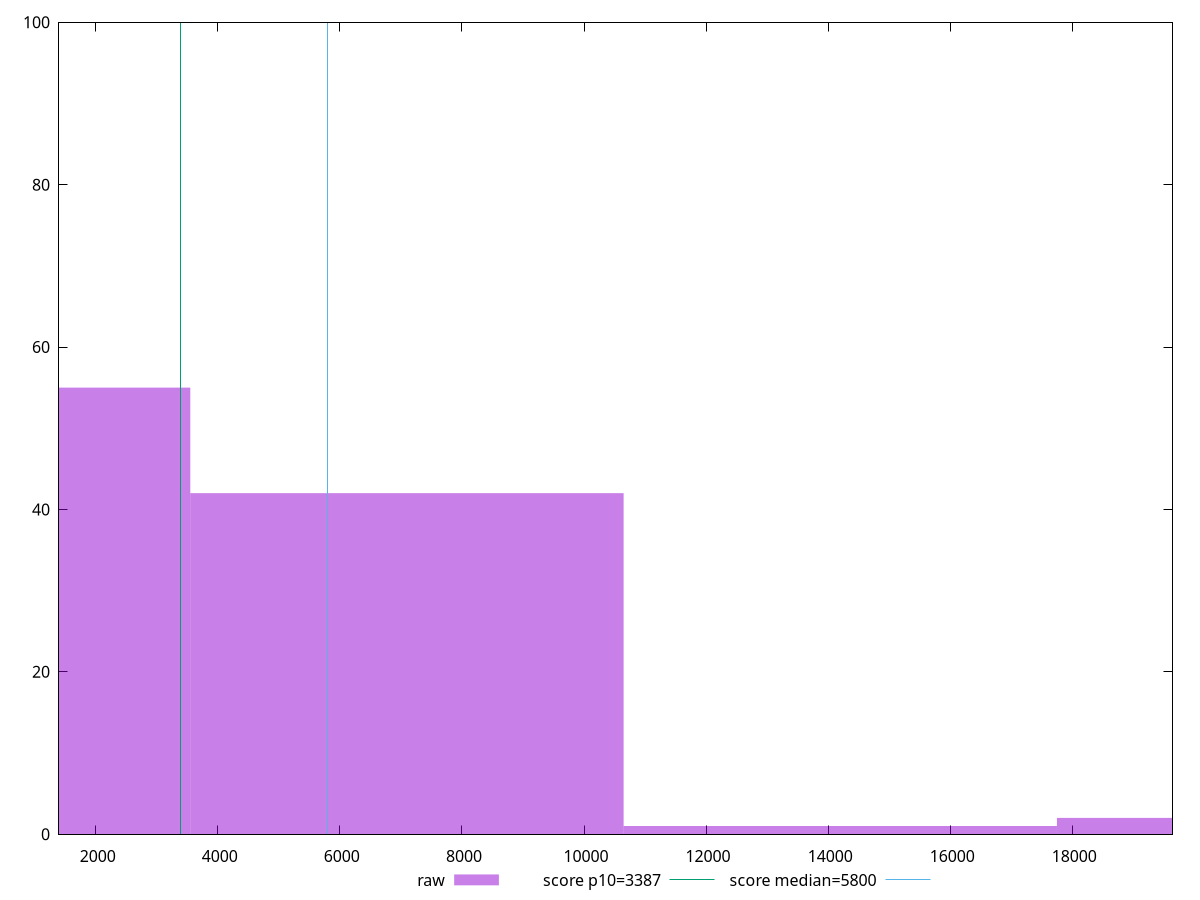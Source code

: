 reset

$raw <<EOF
14198.392442326012 1
21297.58866348902 2
0 55
7099.196221163006 42
EOF

set key outside below
set boxwidth 7099.196221163006
set xrange [1398.5955981654665:19641.093868220618]
set yrange [0:100]
set trange [0:100]
set style fill transparent solid 0.5 noborder

set parametric
set terminal svg size 640, 490 enhanced background rgb 'white'
set output "reports/report_00027_2021-02-24T12-40-31.850Z/speed-index/samples/agenda/raw/histogram.svg"

plot $raw title "raw" with boxes, \
     3387,t title "score p10=3387", \
     5800,t title "score median=5800"

reset
